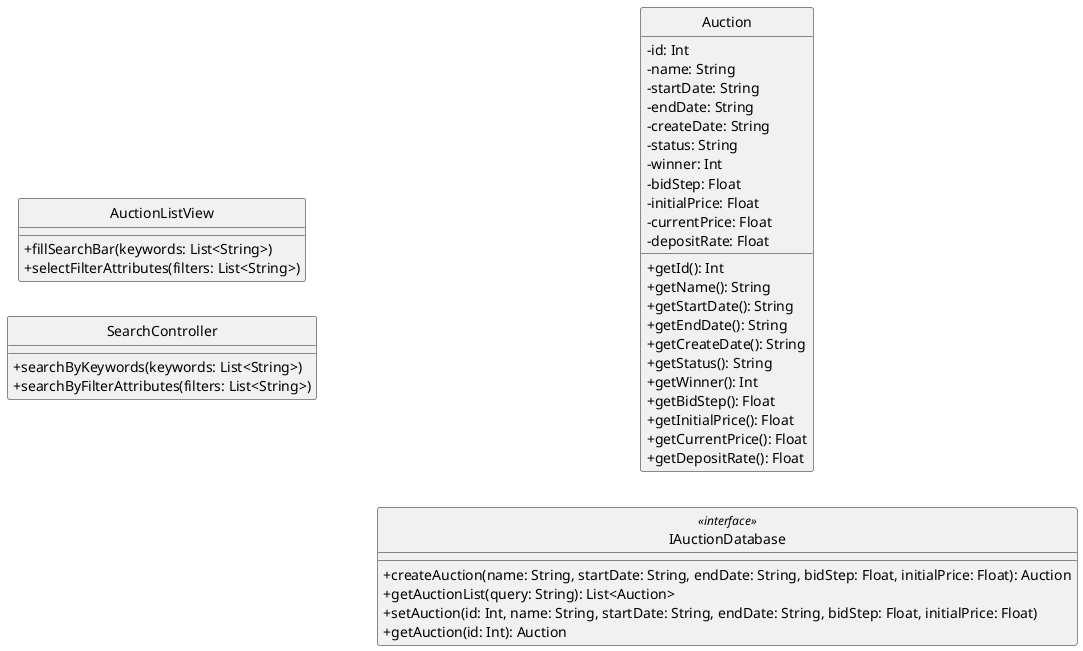@startuml 
skinparam classAttributeIconSize 0
skinparam linetype ortho
left to right direction
hide circle
class AuctionListView {

    + fillSearchBar(keywords: List<String>)
    + selectFilterAttributes(filters: List<String>)

    }

class SearchController {
    
    + searchByKeywords(keywords: List<String>)
    + searchByFilterAttributes(filters: List<String>)

    }

class Auction {
    - id: Int
    - name: String
    - startDate: String
    - endDate: String
    - createDate: String
    - status: String
    - winner: Int
    - bidStep: Float
    - initialPrice: Float
    - currentPrice: Float
    - depositRate: Float

    + getId(): Int
    + getName(): String
    + getStartDate(): String
    + getEndDate(): String
    + getCreateDate(): String
    + getStatus(): String
    + getWinner(): Int
    + getBidStep(): Float
    + getInitialPrice(): Float
    + getCurrentPrice(): Float
    + getDepositRate(): Float
    }

class IAuctionDatabase <<interface>> {
    + createAuction(name: String, startDate: String, endDate: String, bidStep: Float, initialPrice: Float): Auction
    + getAuctionList(query: String): List<Auction>
    + setAuction(id: Int, name: String, startDate: String, endDate: String, bidStep: Float, initialPrice: Float)
    + getAuction(id: Int): Auction
}


@enduml